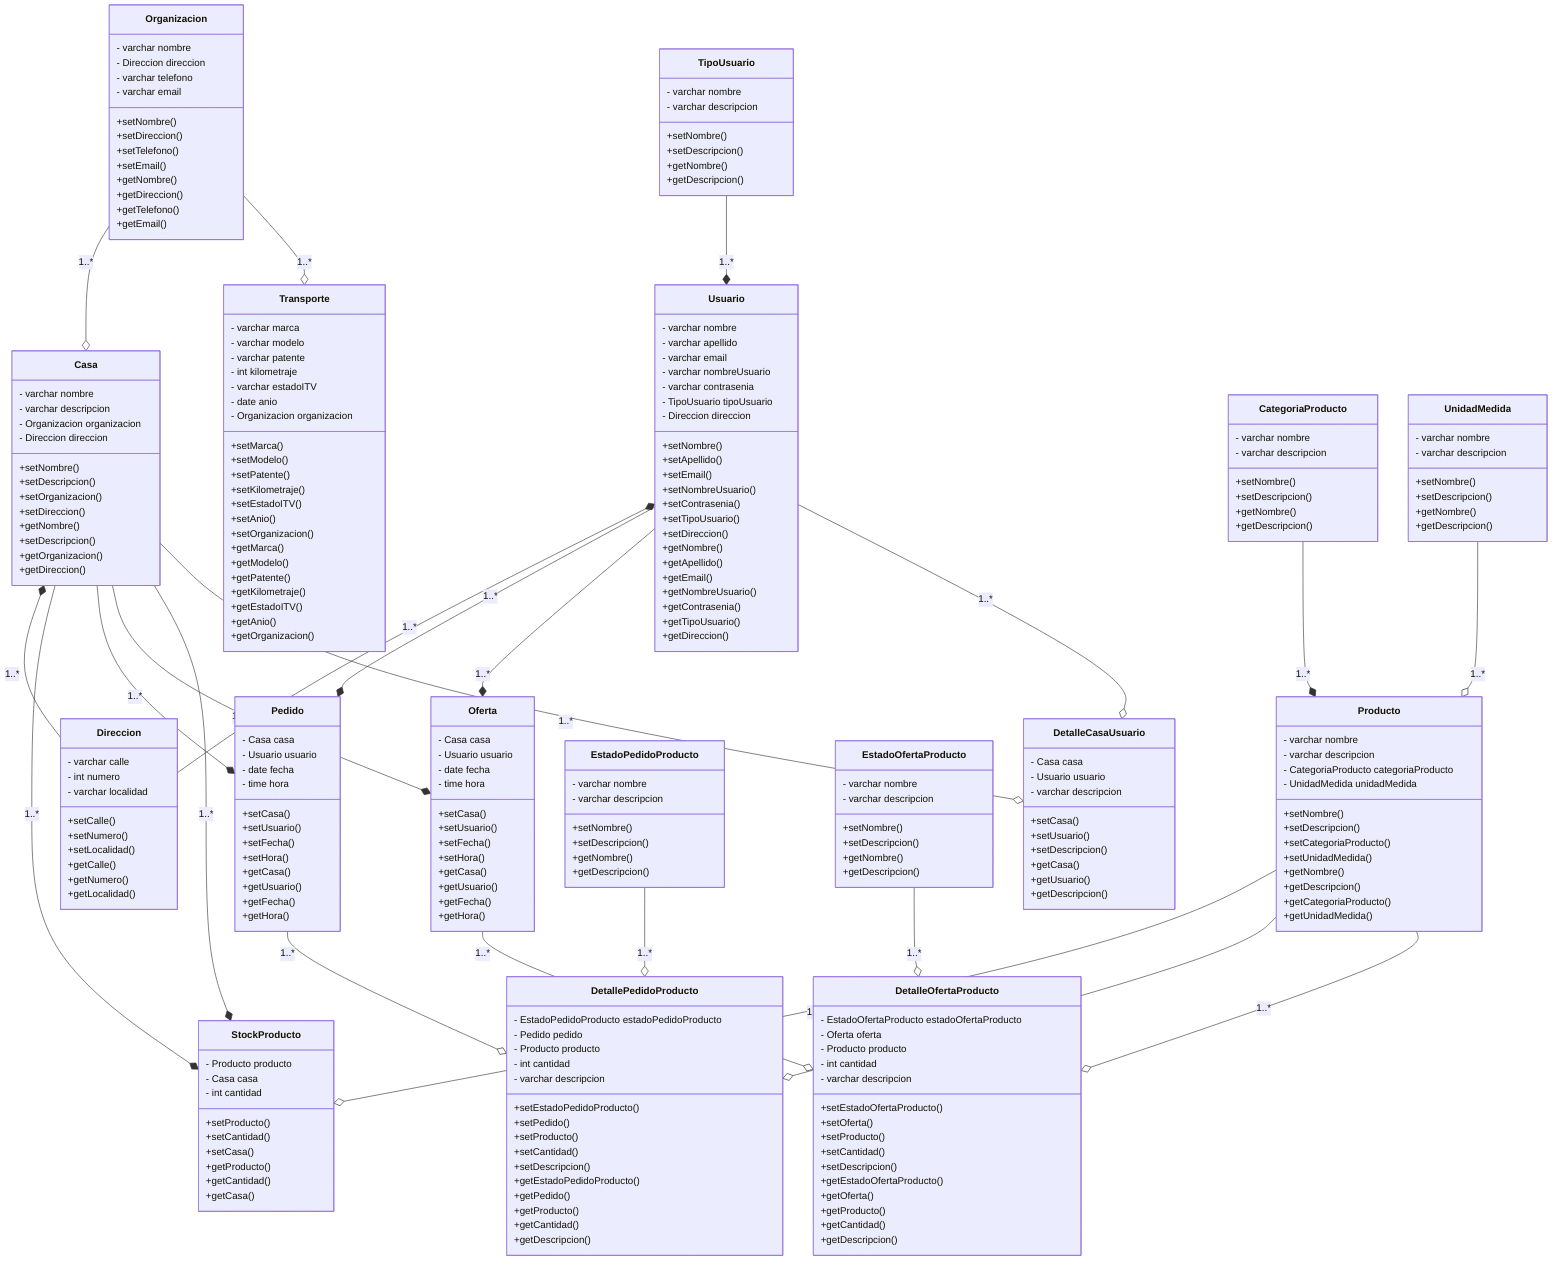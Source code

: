 classDiagram
    Organizacion --o Casa : 1..*
    Organizacion --o Transporte : 1..*
    Casa *-- Direccion : 1..*
    Casa --* StockProducto : 1..*

    TipoUsuario --* Usuario : 1..*
    Usuario *-- Direccion : 1..*
    Usuario --* Pedido : 1..*
    Usuario --* Oferta : 1..*

    Casa --* Pedido : 1..*
    Casa --* Oferta : 1..*
    Casa --* StockProducto : 1..*

    Usuario --o DetalleCasaUsuario : 1..*
    Casa --o DetalleCasaUsuario : 1..*

    Producto --o StockProducto : 1..*
    CategoriaProducto --* Producto : 1..*
    UnidadMedida --o Producto : 1..*

    Pedido --o DetallePedidoProducto : 1..*
    Producto --o DetallePedidoProducto : 1..*
    EstadoPedidoProducto --o DetallePedidoProducto : 1..*
    Oferta --o DetalleOfertaProducto : 1..*
    Producto --o DetalleOfertaProducto : 1..*
    EstadoOfertaProducto --o DetalleOfertaProducto : 1..*
    class Direccion {
        - varchar calle
        - int numero
        - varchar localidad
        
        +setCalle()
        +setNumero()
        +setLocalidad()

        +getCalle()
        +getNumero()
        +getLocalidad()
    }
    class Organizacion {
        - varchar nombre
        - Direccion direccion
        - varchar telefono
        - varchar email

        +setNombre()
        +setDireccion()
        +setTelefono()
        +setEmail()

        +getNombre()
        +getDireccion()
        +getTelefono()
        +getEmail()
    }
    class TipoUsuario {
        - varchar nombre
        - varchar descripcion

        +setNombre()
        +setDescripcion()

        +getNombre()
        +getDescripcion()
    }
    class Usuario {
        - varchar nombre
        - varchar apellido
        - varchar email
        - varchar nombreUsuario
        - varchar contrasenia
        - TipoUsuario tipoUsuario
        - Direccion direccion

        +setNombre()
        +setApellido()
        +setEmail()
        +setNombreUsuario()
        +setContrasenia()
        +setTipoUsuario()
        +setDireccion()

        +getNombre()
        +getApellido()
        +getEmail()
        +getNombreUsuario()
        +getContrasenia()
        +getTipoUsuario()
        +getDireccion()
    }
    class Casa {
        - varchar nombre
        - varchar descripcion
        - Organizacion organizacion
        - Direccion direccion

        +setNombre()
        +setDescripcion()
        +setOrganizacion()
        +setDireccion()

        +getNombre()
        +setDescripcion()
        +getOrganizacion()
        +getDireccion()
    }
    class DetalleCasaUsuario {
        - Casa casa
        - Usuario usuario
        - varchar descripcion

        +setCasa()
        +setUsuario()
        +setDescripcion()

        +getCasa()
        +getUsuario()
        +getDescripcion()
    }
    class UnidadMedida {
        - varchar nombre
        - varchar descripcion

        +setNombre()
        +setDescripcion()

        +getNombre()
        +getDescripcion()
    }
    class CategoriaProducto {
        - varchar nombre
        - varchar descripcion

        +setNombre()
        +setDescripcion()

        +getNombre()
        +getDescripcion()
    } 
    class Producto {
        - varchar nombre
        - varchar descripcion
        - CategoriaProducto categoriaProducto
        - UnidadMedida unidadMedida

        +setNombre()
        +setDescripcion()
        +setCategoriaProducto()
        +setUnidadMedida()

        +getNombre()
        +getDescripcion()
        +getCategoriaProducto()
        +getUnidadMedida()
    }
    class StockProducto {
        - Producto producto
        - Casa casa
        - int cantidad

        +setProducto()
        +setCantidad()
        +setCasa()

        +getProducto()
        +getCantidad()
        +getCasa()
    }
    class Pedido {
        - Casa casa
        - Usuario usuario
        - date fecha
        - time hora

        +setCasa()
        +setUsuario()
        +setFecha()
        +setHora()

        +getCasa()
        +getUsuario()
        +getFecha()
        +getHora()
    }
    class DetallePedidoProducto {
        - EstadoPedidoProducto estadoPedidoProducto
        - Pedido pedido
        - Producto producto
        - int cantidad
        - varchar descripcion

        +setEstadoPedidoProducto()
        +setPedido()
        +setProducto()
        +setCantidad()
        +setDescripcion()

        +getEstadoPedidoProducto()
        +getPedido()
        +getProducto()
        +getCantidad()
        +getDescripcion()
    }
    class Oferta {
        - Casa casa
        - Usuario usuario
        - date fecha
        - time hora

        +setCasa()
        +setUsuario()
        +setFecha()
        +setHora()

        +getCasa()
        +getUsuario()
        +getFecha()
        +getHora()
    }
    class DetalleOfertaProducto {
        - EstadoOfertaProducto estadoOfertaProducto
        - Oferta oferta
        - Producto producto
        - int cantidad
        - varchar descripcion

        +setEstadoOfertaProducto()
        +setOferta()
        +setProducto()
        +setCantidad()
        +setDescripcion()

        +getEstadoOfertaProducto()
        +getOferta()
        +getProducto()
        +getCantidad()
        +getDescripcion()
    }
    class EstadoPedidoProducto {
        - varchar nombre
        - varchar descripcion

        +setNombre()
        +setDescripcion()

        +getNombre()
        +getDescripcion()
    }
    class EstadoOfertaProducto {
        - varchar nombre
        - varchar descripcion

        +setNombre()
        +setDescripcion()

        +getNombre()
        +getDescripcion()
    }
    class Transporte {
        - varchar marca
        - varchar modelo
        - varchar patente
        - int kilometraje
        - varchar estadoITV
        - date anio
        - Organizacion organizacion

        +setMarca()
        +setModelo()
        +setPatente()
        +setKilometraje()
        +setEstadoITV()
        +setAnio()
        +setOrganizacion()

        +getMarca()
        +getModelo()
        +getPatente()
        +getKilometraje()
        +getEstadoITV()
        +getAnio()
        +getOrganizacion()
    }